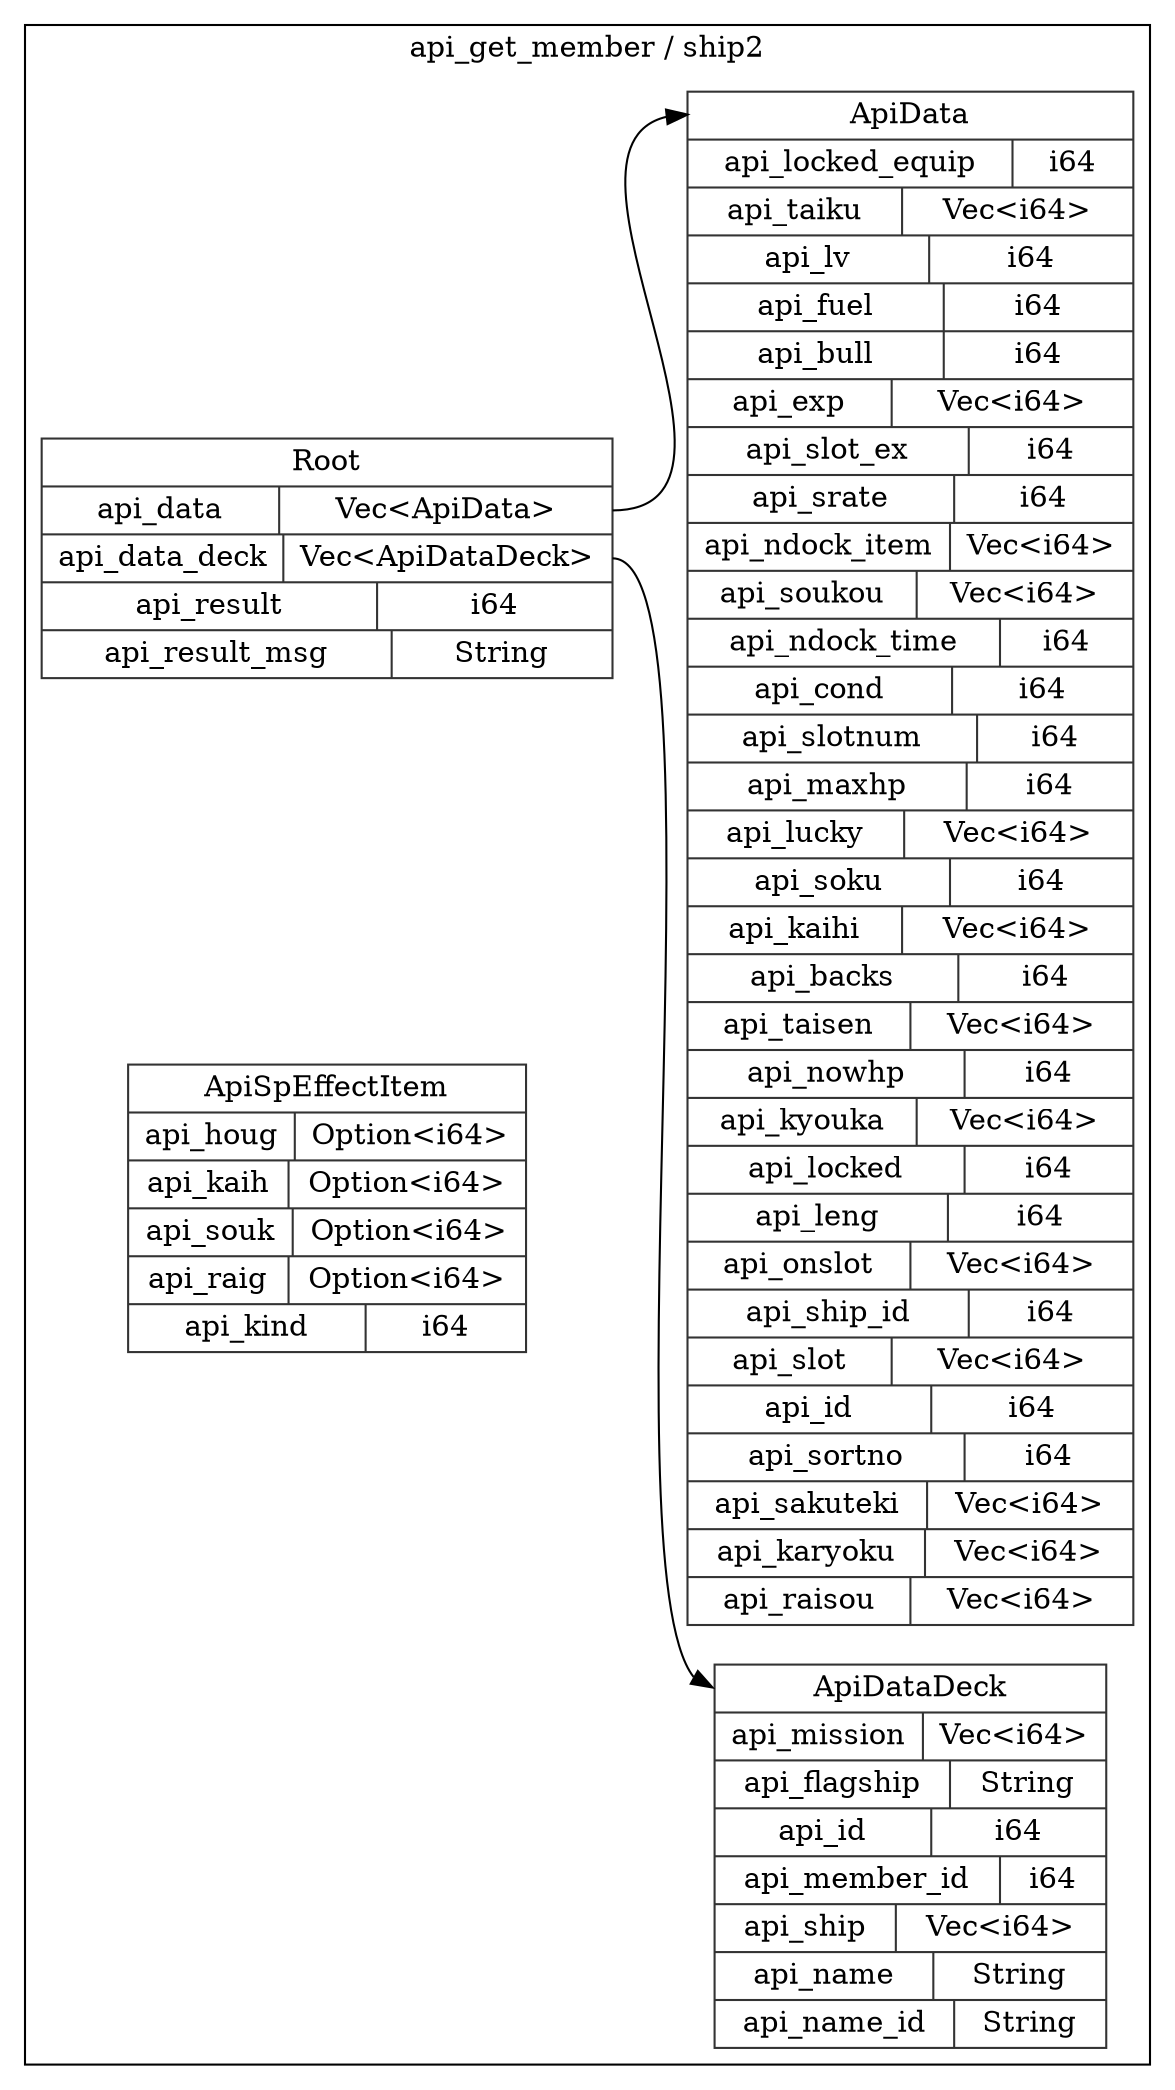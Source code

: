 digraph {
  rankdir=LR;
  subgraph cluster_0 {
    label="api_get_member / ship2";
    node [style="filled", color=white, style="solid", color=gray20];
    api_get_member__ship2__Root [label="<Root> Root  | { api_data | <api_data> Vec\<ApiData\> } | { api_data_deck | <api_data_deck> Vec\<ApiDataDeck\> } | { api_result | <api_result> i64 } | { api_result_msg | <api_result_msg> String }", shape=record];
    api_get_member__ship2__ApiData;
    api_get_member__ship2__Root:api_data:e -> api_get_member__ship2__ApiData:ApiData:w;
    api_get_member__ship2__ApiDataDeck;
    api_get_member__ship2__Root:api_data_deck:e -> api_get_member__ship2__ApiDataDeck:ApiDataDeck:w;
    api_get_member__ship2__ApiData [label="<ApiData> ApiData  | { api_locked_equip | <api_locked_equip> i64 } | { api_taiku | <api_taiku> Vec\<i64\> } | { api_lv | <api_lv> i64 } | { api_fuel | <api_fuel> i64 } | { api_bull | <api_bull> i64 } | { api_exp | <api_exp> Vec\<i64\> } | { api_slot_ex | <api_slot_ex> i64 } | { api_srate | <api_srate> i64 } | { api_ndock_item | <api_ndock_item> Vec\<i64\> } | { api_soukou | <api_soukou> Vec\<i64\> } | { api_ndock_time | <api_ndock_time> i64 } | { api_cond | <api_cond> i64 } | { api_slotnum | <api_slotnum> i64 } | { api_maxhp | <api_maxhp> i64 } | { api_lucky | <api_lucky> Vec\<i64\> } | { api_soku | <api_soku> i64 } | { api_kaihi | <api_kaihi> Vec\<i64\> } | { api_backs | <api_backs> i64 } | { api_taisen | <api_taisen> Vec\<i64\> } | { api_nowhp | <api_nowhp> i64 } | { api_kyouka | <api_kyouka> Vec\<i64\> } | { api_locked | <api_locked> i64 } | { api_leng | <api_leng> i64 } | { api_onslot | <api_onslot> Vec\<i64\> } | { api_ship_id | <api_ship_id> i64 } | { api_slot | <api_slot> Vec\<i64\> } | { api_id | <api_id> i64 } | { api_sortno | <api_sortno> i64 } | { api_sakuteki | <api_sakuteki> Vec\<i64\> } | { api_karyoku | <api_karyoku> Vec\<i64\> } | { api_raisou | <api_raisou> Vec\<i64\> }", shape=record];
    api_get_member__ship2__ApiSpEffectItem [label="<ApiSpEffectItem> ApiSpEffectItem  | { api_houg | <api_houg> Option\<i64\> } | { api_kaih | <api_kaih> Option\<i64\> } | { api_souk | <api_souk> Option\<i64\> } | { api_raig | <api_raig> Option\<i64\> } | { api_kind | <api_kind> i64 }", shape=record];
    api_get_member__ship2__ApiDataDeck [label="<ApiDataDeck> ApiDataDeck  | { api_mission | <api_mission> Vec\<i64\> } | { api_flagship | <api_flagship> String } | { api_id | <api_id> i64 } | { api_member_id | <api_member_id> i64 } | { api_ship | <api_ship> Vec\<i64\> } | { api_name | <api_name> String } | { api_name_id | <api_name_id> String }", shape=record];
  }
}
